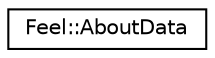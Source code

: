 digraph "Graphical Class Hierarchy"
{
 // LATEX_PDF_SIZE
  edge [fontname="Helvetica",fontsize="10",labelfontname="Helvetica",labelfontsize="10"];
  node [fontname="Helvetica",fontsize="10",shape=record];
  rankdir="LR";
  Node0 [label="Feel::AboutData",height=0.2,width=0.4,color="black", fillcolor="white", style="filled",URL="$classFeel_1_1AboutData.html",tooltip="This class is used to store information about a program."];
}
